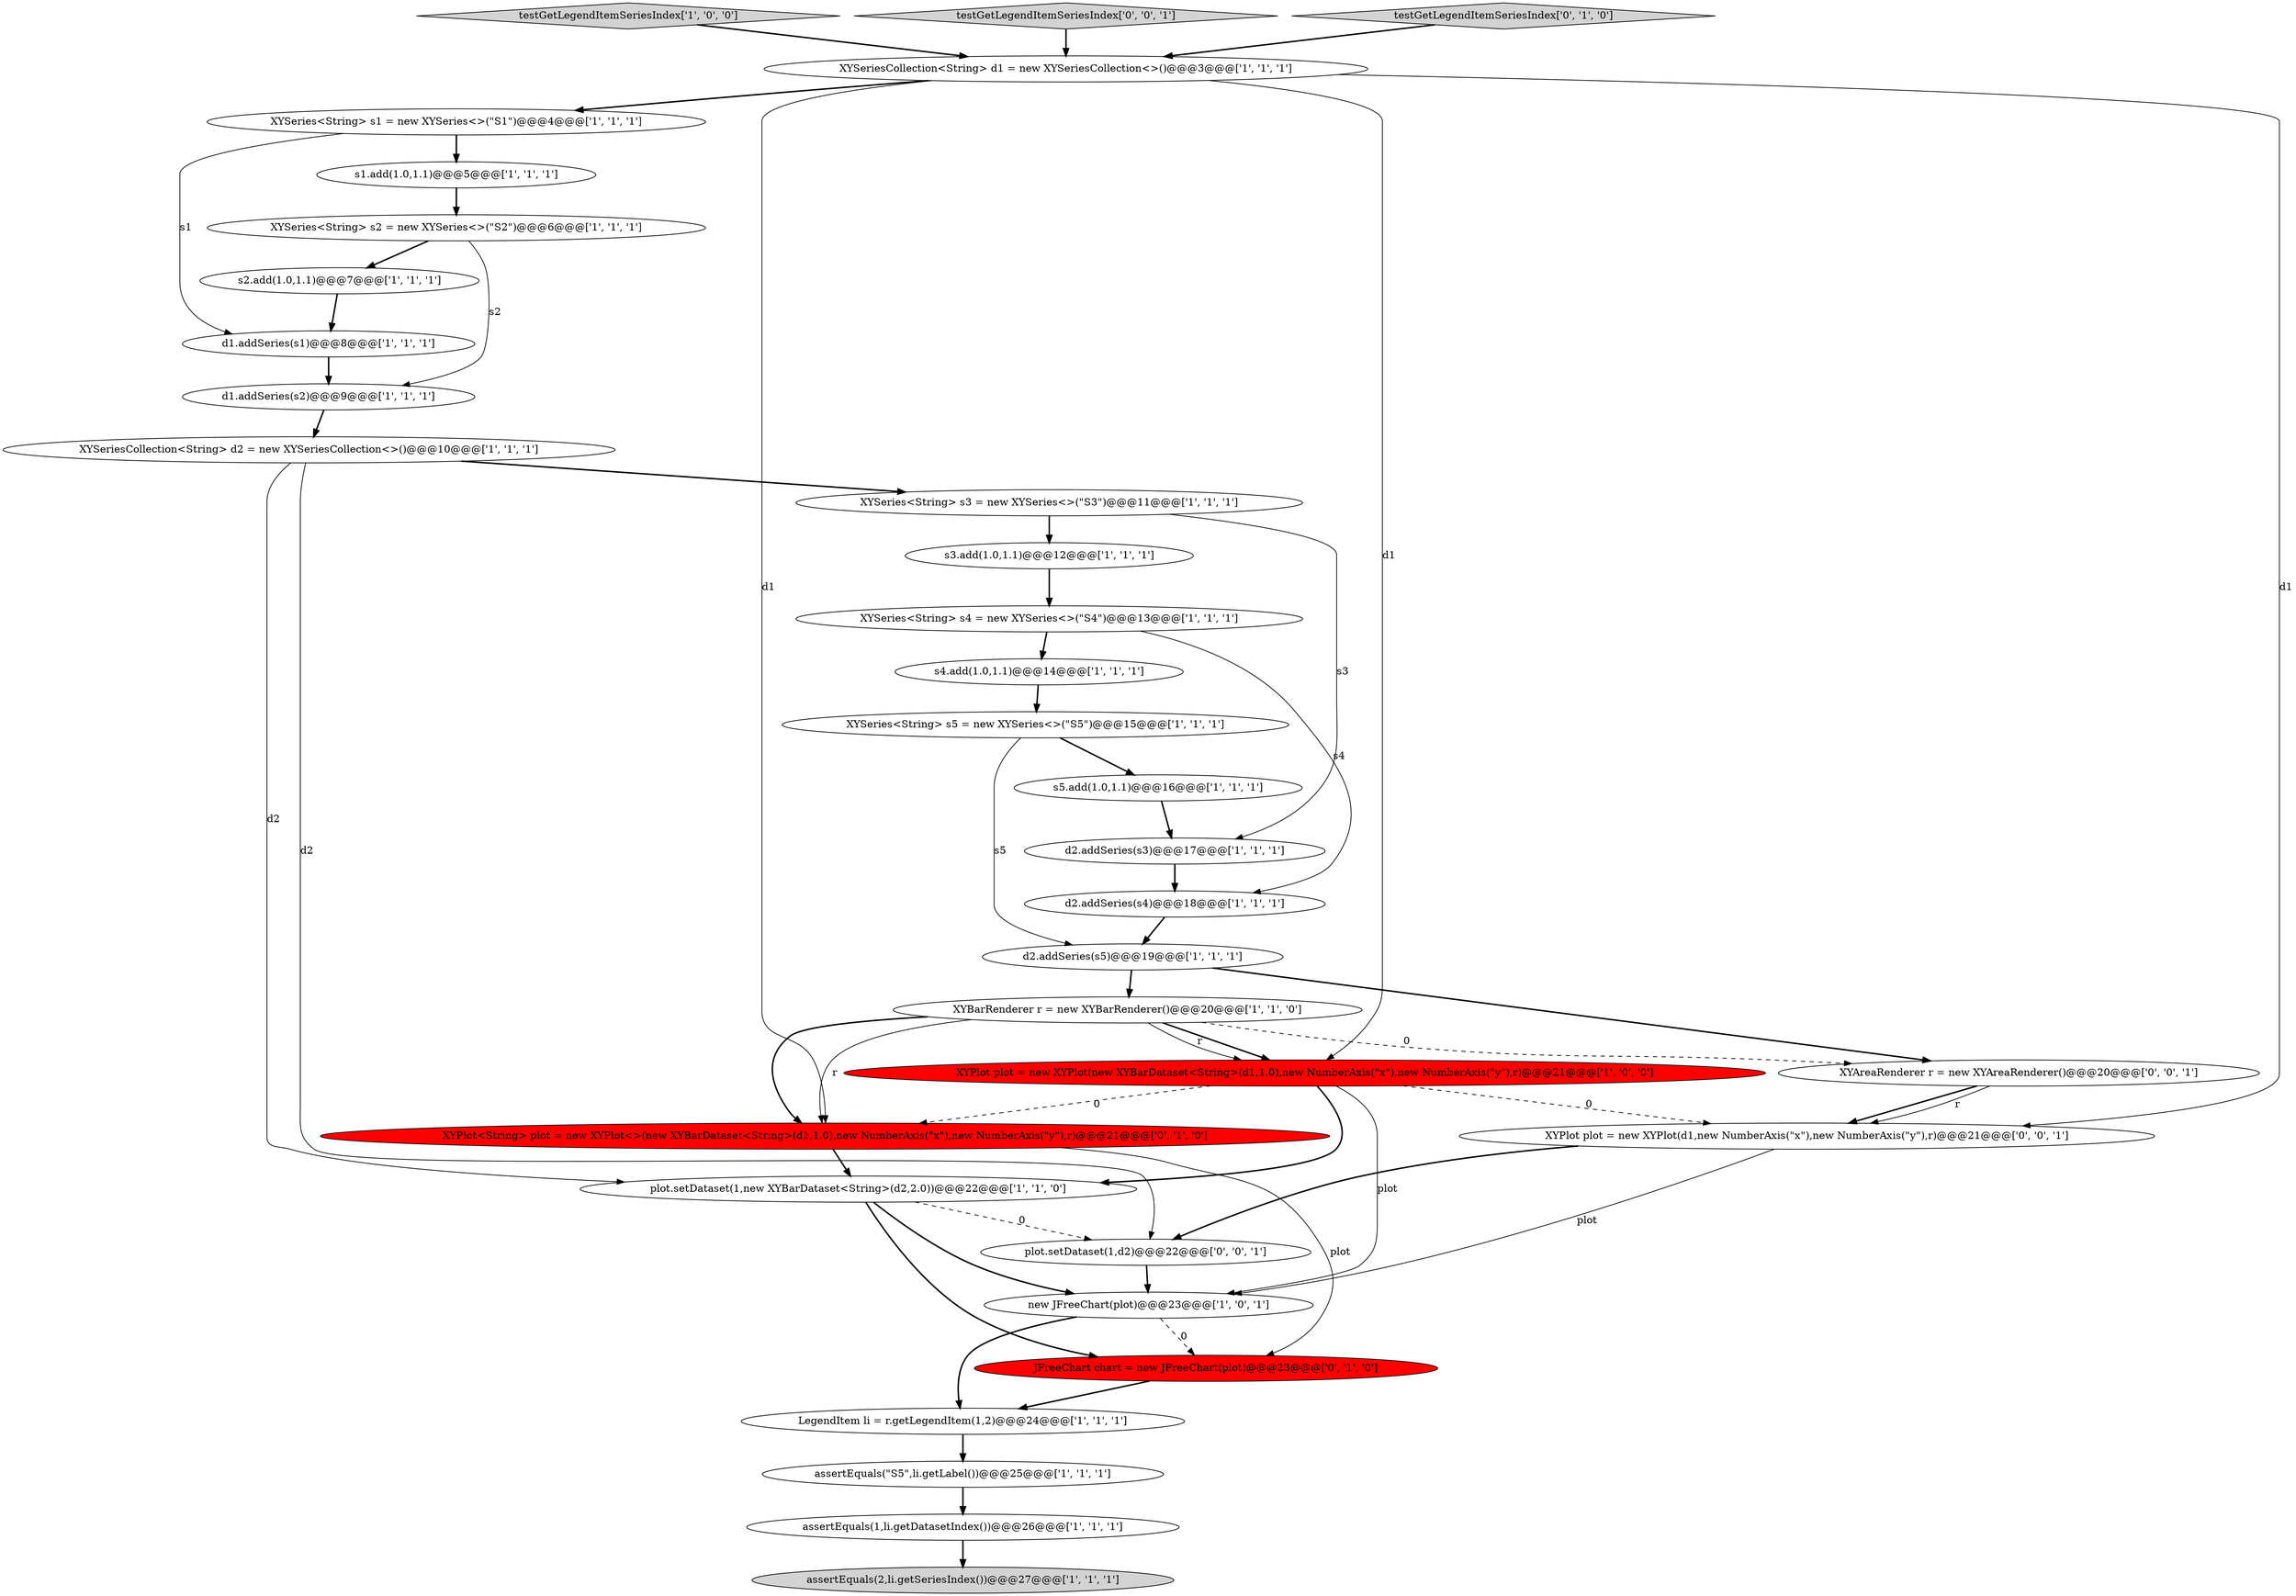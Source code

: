 digraph {
18 [style = filled, label = "s2.add(1.0,1.1)@@@7@@@['1', '1', '1']", fillcolor = white, shape = ellipse image = "AAA0AAABBB1BBB"];
21 [style = filled, label = "plot.setDataset(1,new XYBarDataset<String>(d2,2.0))@@@22@@@['1', '1', '0']", fillcolor = white, shape = ellipse image = "AAA0AAABBB1BBB"];
16 [style = filled, label = "XYSeries<String> s4 = new XYSeries<>(\"S4\")@@@13@@@['1', '1', '1']", fillcolor = white, shape = ellipse image = "AAA0AAABBB1BBB"];
2 [style = filled, label = "d2.addSeries(s3)@@@17@@@['1', '1', '1']", fillcolor = white, shape = ellipse image = "AAA0AAABBB1BBB"];
26 [style = filled, label = "XYPlot<String> plot = new XYPlot<>(new XYBarDataset<String>(d1,1.0),new NumberAxis(\"x\"),new NumberAxis(\"y\"),r)@@@21@@@['0', '1', '0']", fillcolor = red, shape = ellipse image = "AAA1AAABBB2BBB"];
22 [style = filled, label = "XYSeries<String> s2 = new XYSeries<>(\"S2\")@@@6@@@['1', '1', '1']", fillcolor = white, shape = ellipse image = "AAA0AAABBB1BBB"];
10 [style = filled, label = "d1.addSeries(s1)@@@8@@@['1', '1', '1']", fillcolor = white, shape = ellipse image = "AAA0AAABBB1BBB"];
4 [style = filled, label = "XYSeriesCollection<String> d1 = new XYSeriesCollection<>()@@@3@@@['1', '1', '1']", fillcolor = white, shape = ellipse image = "AAA0AAABBB1BBB"];
20 [style = filled, label = "s1.add(1.0,1.1)@@@5@@@['1', '1', '1']", fillcolor = white, shape = ellipse image = "AAA0AAABBB1BBB"];
17 [style = filled, label = "d2.addSeries(s5)@@@19@@@['1', '1', '1']", fillcolor = white, shape = ellipse image = "AAA0AAABBB1BBB"];
12 [style = filled, label = "XYSeries<String> s3 = new XYSeries<>(\"S3\")@@@11@@@['1', '1', '1']", fillcolor = white, shape = ellipse image = "AAA0AAABBB1BBB"];
6 [style = filled, label = "XYBarRenderer r = new XYBarRenderer()@@@20@@@['1', '1', '0']", fillcolor = white, shape = ellipse image = "AAA0AAABBB1BBB"];
29 [style = filled, label = "plot.setDataset(1,d2)@@@22@@@['0', '0', '1']", fillcolor = white, shape = ellipse image = "AAA0AAABBB3BBB"];
25 [style = filled, label = "testGetLegendItemSeriesIndex['1', '0', '0']", fillcolor = lightgray, shape = diamond image = "AAA0AAABBB1BBB"];
11 [style = filled, label = "XYSeries<String> s5 = new XYSeries<>(\"S5\")@@@15@@@['1', '1', '1']", fillcolor = white, shape = ellipse image = "AAA0AAABBB1BBB"];
13 [style = filled, label = "s4.add(1.0,1.1)@@@14@@@['1', '1', '1']", fillcolor = white, shape = ellipse image = "AAA0AAABBB1BBB"];
3 [style = filled, label = "s5.add(1.0,1.1)@@@16@@@['1', '1', '1']", fillcolor = white, shape = ellipse image = "AAA0AAABBB1BBB"];
7 [style = filled, label = "s3.add(1.0,1.1)@@@12@@@['1', '1', '1']", fillcolor = white, shape = ellipse image = "AAA0AAABBB1BBB"];
32 [style = filled, label = "XYAreaRenderer r = new XYAreaRenderer()@@@20@@@['0', '0', '1']", fillcolor = white, shape = ellipse image = "AAA0AAABBB3BBB"];
19 [style = filled, label = "assertEquals(1,li.getDatasetIndex())@@@26@@@['1', '1', '1']", fillcolor = white, shape = ellipse image = "AAA0AAABBB1BBB"];
15 [style = filled, label = "XYSeries<String> s1 = new XYSeries<>(\"S1\")@@@4@@@['1', '1', '1']", fillcolor = white, shape = ellipse image = "AAA0AAABBB1BBB"];
31 [style = filled, label = "testGetLegendItemSeriesIndex['0', '0', '1']", fillcolor = lightgray, shape = diamond image = "AAA0AAABBB3BBB"];
28 [style = filled, label = "testGetLegendItemSeriesIndex['0', '1', '0']", fillcolor = lightgray, shape = diamond image = "AAA0AAABBB2BBB"];
8 [style = filled, label = "assertEquals(\"S5\",li.getLabel())@@@25@@@['1', '1', '1']", fillcolor = white, shape = ellipse image = "AAA0AAABBB1BBB"];
14 [style = filled, label = "d1.addSeries(s2)@@@9@@@['1', '1', '1']", fillcolor = white, shape = ellipse image = "AAA0AAABBB1BBB"];
1 [style = filled, label = "assertEquals(2,li.getSeriesIndex())@@@27@@@['1', '1', '1']", fillcolor = lightgray, shape = ellipse image = "AAA0AAABBB1BBB"];
24 [style = filled, label = "XYPlot plot = new XYPlot(new XYBarDataset<String>(d1,1.0),new NumberAxis(\"x\"),new NumberAxis(\"y\"),r)@@@21@@@['1', '0', '0']", fillcolor = red, shape = ellipse image = "AAA1AAABBB1BBB"];
23 [style = filled, label = "d2.addSeries(s4)@@@18@@@['1', '1', '1']", fillcolor = white, shape = ellipse image = "AAA0AAABBB1BBB"];
0 [style = filled, label = "new JFreeChart(plot)@@@23@@@['1', '0', '1']", fillcolor = white, shape = ellipse image = "AAA0AAABBB1BBB"];
5 [style = filled, label = "LegendItem li = r.getLegendItem(1,2)@@@24@@@['1', '1', '1']", fillcolor = white, shape = ellipse image = "AAA0AAABBB1BBB"];
30 [style = filled, label = "XYPlot plot = new XYPlot(d1,new NumberAxis(\"x\"),new NumberAxis(\"y\"),r)@@@21@@@['0', '0', '1']", fillcolor = white, shape = ellipse image = "AAA0AAABBB3BBB"];
27 [style = filled, label = "JFreeChart chart = new JFreeChart(plot)@@@23@@@['0', '1', '0']", fillcolor = red, shape = ellipse image = "AAA1AAABBB2BBB"];
9 [style = filled, label = "XYSeriesCollection<String> d2 = new XYSeriesCollection<>()@@@10@@@['1', '1', '1']", fillcolor = white, shape = ellipse image = "AAA0AAABBB1BBB"];
24->0 [style = solid, label="plot"];
5->8 [style = bold, label=""];
30->0 [style = solid, label="plot"];
16->13 [style = bold, label=""];
6->26 [style = bold, label=""];
21->0 [style = bold, label=""];
10->14 [style = bold, label=""];
17->6 [style = bold, label=""];
21->27 [style = bold, label=""];
22->14 [style = solid, label="s2"];
8->19 [style = bold, label=""];
26->27 [style = solid, label="plot"];
6->32 [style = dashed, label="0"];
4->15 [style = bold, label=""];
29->0 [style = bold, label=""];
25->4 [style = bold, label=""];
31->4 [style = bold, label=""];
6->24 [style = bold, label=""];
4->26 [style = solid, label="d1"];
0->27 [style = dashed, label="0"];
17->32 [style = bold, label=""];
24->30 [style = dashed, label="0"];
32->30 [style = bold, label=""];
13->11 [style = bold, label=""];
30->29 [style = bold, label=""];
12->7 [style = bold, label=""];
20->22 [style = bold, label=""];
26->21 [style = bold, label=""];
2->23 [style = bold, label=""];
12->2 [style = solid, label="s3"];
19->1 [style = bold, label=""];
6->26 [style = solid, label="r"];
22->18 [style = bold, label=""];
24->26 [style = dashed, label="0"];
15->10 [style = solid, label="s1"];
18->10 [style = bold, label=""];
3->2 [style = bold, label=""];
24->21 [style = bold, label=""];
11->3 [style = bold, label=""];
15->20 [style = bold, label=""];
32->30 [style = solid, label="r"];
7->16 [style = bold, label=""];
16->23 [style = solid, label="s4"];
4->24 [style = solid, label="d1"];
23->17 [style = bold, label=""];
14->9 [style = bold, label=""];
9->29 [style = solid, label="d2"];
9->21 [style = solid, label="d2"];
9->12 [style = bold, label=""];
27->5 [style = bold, label=""];
4->30 [style = solid, label="d1"];
11->17 [style = solid, label="s5"];
6->24 [style = solid, label="r"];
21->29 [style = dashed, label="0"];
28->4 [style = bold, label=""];
0->5 [style = bold, label=""];
}
